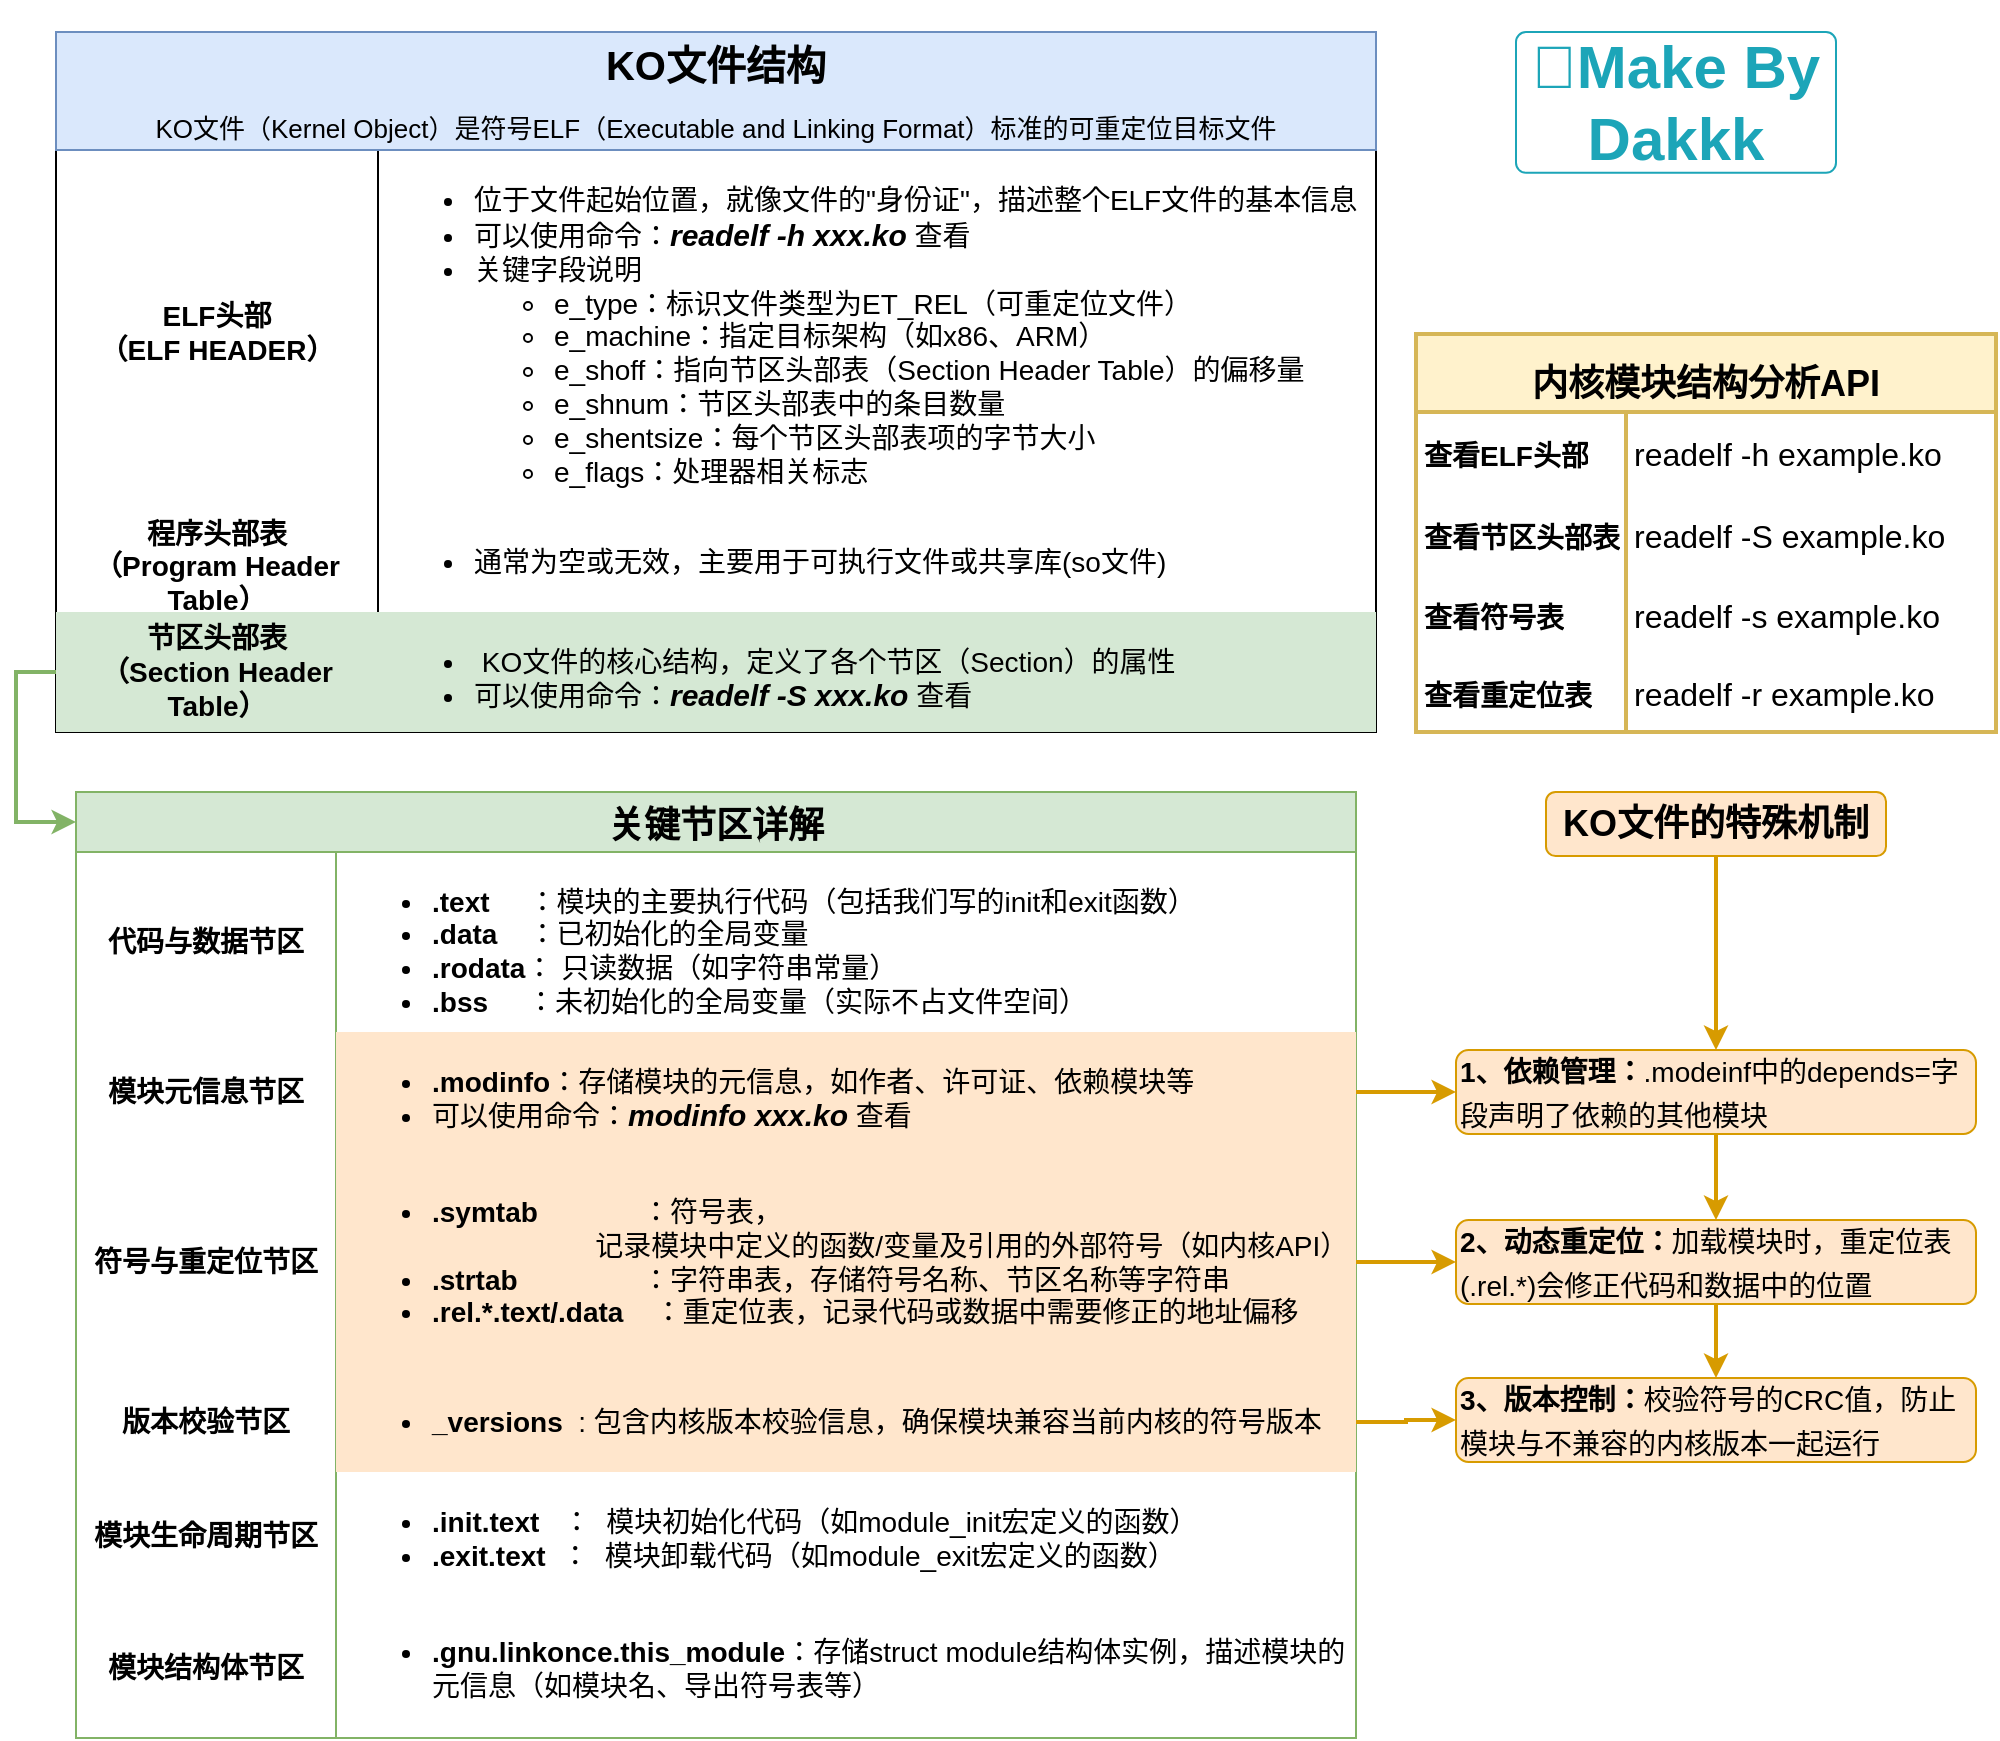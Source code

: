<mxfile version="27.0.9">
  <diagram name="第 1 页" id="5h4J5uamGmEi7DNVwQ6_">
    <mxGraphModel dx="1722" dy="1001" grid="1" gridSize="10" guides="1" tooltips="1" connect="1" arrows="1" fold="1" page="1" pageScale="1" pageWidth="1169" pageHeight="1654" math="0" shadow="0">
      <root>
        <mxCell id="0" />
        <mxCell id="1" parent="0" />
        <mxCell id="CiH82gb4F1CUQtViZD1s-8" value="" style="shape=table;startSize=0;container=1;collapsible=0;childLayout=tableLayout;fixedRows=1;rowLines=0;fontStyle=0;strokeColor=default;fontSize=14;fillColor=none;" vertex="1" parent="1">
          <mxGeometry x="40" y="79" width="660" height="291" as="geometry" />
        </mxCell>
        <mxCell id="CiH82gb4F1CUQtViZD1s-9" value="" style="shape=tableRow;horizontal=0;startSize=0;swimlaneHead=0;swimlaneBody=0;top=0;left=0;bottom=0;right=0;collapsible=0;dropTarget=0;fillColor=none;points=[[0,0.5],[1,0.5]];portConstraint=eastwest;strokeColor=inherit;fontSize=14;" vertex="1" parent="CiH82gb4F1CUQtViZD1s-8">
          <mxGeometry width="660" height="181" as="geometry" />
        </mxCell>
        <mxCell id="CiH82gb4F1CUQtViZD1s-10" value="&lt;b&gt;ELF头部&lt;br&gt;（ELF HEADER）&lt;/b&gt;" style="shape=partialRectangle;html=1;whiteSpace=wrap;connectable=0;fillColor=none;top=0;left=0;bottom=0;right=0;overflow=hidden;pointerEvents=1;strokeColor=inherit;fontSize=14;" vertex="1" parent="CiH82gb4F1CUQtViZD1s-9">
          <mxGeometry width="161" height="181" as="geometry">
            <mxRectangle width="161" height="181" as="alternateBounds" />
          </mxGeometry>
        </mxCell>
        <mxCell id="CiH82gb4F1CUQtViZD1s-11" value="&lt;ul&gt;&lt;li&gt;&lt;span style=&quot;background-color: transparent; color: light-dark(rgb(0, 0, 0), rgb(255, 255, 255));&quot;&gt;位于文件起始位置，就像文件的&quot;身份证&quot;，描述整个ELF文件的基本信息&lt;/span&gt;&lt;/li&gt;&lt;li&gt;&lt;span style=&quot;background-color: transparent; color: light-dark(rgb(0, 0, 0), rgb(255, 255, 255));&quot;&gt;可以使用命令：&lt;b&gt;&lt;font style=&quot;font-size: 15px;&quot;&gt;&lt;i&gt;readelf -h xxx.ko&lt;/i&gt;&lt;/font&gt;&lt;/b&gt; 查看&lt;/span&gt;&lt;/li&gt;&lt;li&gt;&lt;span style=&quot;background-color: transparent; color: light-dark(rgb(0, 0, 0), rgb(255, 255, 255));&quot;&gt;关键字段说明&lt;/span&gt;&lt;/li&gt;&lt;ul&gt;&lt;li&gt;e_type：标识文件类型为ET_REL（可重定位文件）&lt;/li&gt;&lt;li&gt;e_machine：指定目标架构（如x86、ARM）&lt;/li&gt;&lt;li&gt;e_shoff：指向节区头部表（Section Header Table）的偏移量&lt;/li&gt;&lt;li&gt;e_shnum：节区头部表中的条目数量&lt;/li&gt;&lt;li&gt;e_shentsize：每个节区头部表项的字节大小&lt;/li&gt;&lt;li&gt;e_flags：处理器相关标志&lt;/li&gt;&lt;/ul&gt;&lt;/ul&gt;" style="shape=partialRectangle;html=1;whiteSpace=wrap;connectable=0;fillColor=none;top=0;left=0;bottom=0;right=0;align=left;spacingLeft=6;overflow=hidden;strokeColor=inherit;fontSize=14;" vertex="1" parent="CiH82gb4F1CUQtViZD1s-9">
          <mxGeometry x="161" width="499" height="181" as="geometry">
            <mxRectangle width="499" height="181" as="alternateBounds" />
          </mxGeometry>
        </mxCell>
        <mxCell id="CiH82gb4F1CUQtViZD1s-12" value="" style="shape=tableRow;horizontal=0;startSize=0;swimlaneHead=0;swimlaneBody=0;top=0;left=0;bottom=0;right=0;collapsible=0;dropTarget=0;fillColor=none;points=[[0,0.5],[1,0.5]];portConstraint=eastwest;strokeColor=inherit;fontSize=14;" vertex="1" parent="CiH82gb4F1CUQtViZD1s-8">
          <mxGeometry y="181" width="660" height="50" as="geometry" />
        </mxCell>
        <mxCell id="CiH82gb4F1CUQtViZD1s-13" value="&lt;b&gt;程序头部表&lt;br&gt;（Program Header Table）&lt;/b&gt;" style="shape=partialRectangle;html=1;whiteSpace=wrap;connectable=0;fillColor=none;top=0;left=0;bottom=0;right=0;overflow=hidden;strokeColor=inherit;fontSize=14;" vertex="1" parent="CiH82gb4F1CUQtViZD1s-12">
          <mxGeometry width="161" height="50" as="geometry">
            <mxRectangle width="161" height="50" as="alternateBounds" />
          </mxGeometry>
        </mxCell>
        <mxCell id="CiH82gb4F1CUQtViZD1s-14" value="&lt;ul&gt;&lt;li&gt;通常为空或无效，主要用于可执行文件或共享库(so文件)&lt;/li&gt;&lt;/ul&gt;" style="shape=partialRectangle;html=1;whiteSpace=wrap;connectable=0;fillColor=none;top=0;left=0;bottom=0;right=0;align=left;spacingLeft=6;overflow=hidden;strokeColor=inherit;fontSize=14;" vertex="1" parent="CiH82gb4F1CUQtViZD1s-12">
          <mxGeometry x="161" width="499" height="50" as="geometry">
            <mxRectangle width="499" height="50" as="alternateBounds" />
          </mxGeometry>
        </mxCell>
        <mxCell id="CiH82gb4F1CUQtViZD1s-15" value="" style="shape=tableRow;horizontal=0;startSize=0;swimlaneHead=0;swimlaneBody=0;top=0;left=0;bottom=0;right=0;collapsible=0;dropTarget=0;fillColor=none;points=[[0,0.5],[1,0.5]];portConstraint=eastwest;strokeColor=inherit;fontSize=14;" vertex="1" parent="CiH82gb4F1CUQtViZD1s-8">
          <mxGeometry y="231" width="660" height="60" as="geometry" />
        </mxCell>
        <mxCell id="CiH82gb4F1CUQtViZD1s-16" value="&lt;b&gt;节区头部表&lt;br&gt;（Section Header Table）&lt;/b&gt;" style="shape=partialRectangle;html=1;whiteSpace=wrap;connectable=0;fillColor=#d5e8d4;top=0;left=0;bottom=0;right=0;overflow=hidden;strokeColor=inherit;fontSize=14;" vertex="1" parent="CiH82gb4F1CUQtViZD1s-15">
          <mxGeometry width="161" height="60" as="geometry">
            <mxRectangle width="161" height="60" as="alternateBounds" />
          </mxGeometry>
        </mxCell>
        <mxCell id="CiH82gb4F1CUQtViZD1s-17" value="&lt;ul&gt;&lt;li&gt;&amp;nbsp;KO文件的核心结构，定义了各个节区（Section）的属性&lt;/li&gt;&lt;li&gt;&lt;span style=&quot;background-color: transparent; color: light-dark(rgb(0, 0, 0), rgb(255, 255, 255));&quot;&gt;可以使用命令：&lt;b&gt;&lt;font style=&quot;font-size: 15px;&quot;&gt;&lt;i&gt;readelf -S xxx.ko&lt;/i&gt;&lt;/font&gt;&lt;/b&gt;&amp;nbsp;查看&lt;/span&gt;&lt;/li&gt;&lt;/ul&gt;" style="shape=partialRectangle;html=1;whiteSpace=wrap;connectable=0;fillColor=#d5e8d4;top=0;left=0;bottom=0;right=0;align=left;spacingLeft=6;overflow=hidden;strokeColor=#82b366;fontSize=14;" vertex="1" parent="CiH82gb4F1CUQtViZD1s-15">
          <mxGeometry x="161" width="499" height="60" as="geometry">
            <mxRectangle width="499" height="60" as="alternateBounds" />
          </mxGeometry>
        </mxCell>
        <mxCell id="CiH82gb4F1CUQtViZD1s-27" value="&lt;h1&gt;&lt;font style=&quot;&quot;&gt;&lt;span style=&quot;font-size: 20px;&quot;&gt;KO文件结构&lt;/span&gt;&lt;br&gt;&lt;font style=&quot;font-size: 13px; font-weight: normal;&quot;&gt;KO文件（Kernel Object）是符号ELF（Executable and Linking Format）标准的可重定位目标文件&lt;/font&gt;&lt;/font&gt;&lt;/h1&gt;" style="rounded=0;whiteSpace=wrap;html=1;fillColor=#dae8fc;strokeColor=#6c8ebf;" vertex="1" parent="1">
          <mxGeometry x="40" y="20" width="660" height="59" as="geometry" />
        </mxCell>
        <mxCell id="CiH82gb4F1CUQtViZD1s-28" value="" style="shape=table;startSize=0;container=1;collapsible=0;childLayout=tableLayout;fixedRows=1;rowLines=0;fontStyle=0;strokeColor=#82b366;fontSize=14;fillColor=none;" vertex="1" parent="1">
          <mxGeometry x="50" y="430" width="640" height="443.0" as="geometry" />
        </mxCell>
        <mxCell id="CiH82gb4F1CUQtViZD1s-29" value="" style="shape=tableRow;horizontal=0;startSize=0;swimlaneHead=0;swimlaneBody=0;top=0;left=0;bottom=0;right=0;collapsible=0;dropTarget=0;fillColor=none;points=[[0,0.5],[1,0.5]];portConstraint=eastwest;strokeColor=inherit;fontSize=14;" vertex="1" parent="CiH82gb4F1CUQtViZD1s-28">
          <mxGeometry width="640" height="90" as="geometry" />
        </mxCell>
        <mxCell id="CiH82gb4F1CUQtViZD1s-30" value="&lt;b&gt;代码与数据节区&lt;/b&gt;" style="shape=partialRectangle;html=1;whiteSpace=wrap;connectable=0;fillColor=none;top=0;left=0;bottom=0;right=0;overflow=hidden;pointerEvents=1;strokeColor=inherit;fontSize=14;" vertex="1" parent="CiH82gb4F1CUQtViZD1s-29">
          <mxGeometry width="130" height="90" as="geometry">
            <mxRectangle width="130" height="90" as="alternateBounds" />
          </mxGeometry>
        </mxCell>
        <mxCell id="CiH82gb4F1CUQtViZD1s-31" value="&lt;ul&gt;&lt;li&gt;&lt;b&gt;.text&amp;nbsp; &amp;nbsp; &amp;nbsp;&lt;/b&gt;：模块的主要执行代码（包括我们写的init和exit函数）&lt;/li&gt;&lt;li&gt;&lt;b&gt;.data&amp;nbsp; &amp;nbsp;&amp;nbsp;&lt;/b&gt;：已初始化的全局变量&lt;/li&gt;&lt;li&gt;&lt;b&gt;.rodata&lt;/b&gt;： 只读数据（如字符串常量）&lt;/li&gt;&lt;li&gt;&lt;b&gt;.bss&amp;nbsp; &amp;nbsp; &amp;nbsp;&lt;/b&gt;：未初始化的全局变量（实际不占文件空间）&lt;/li&gt;&lt;/ul&gt;" style="shape=partialRectangle;html=1;whiteSpace=wrap;connectable=0;fillColor=none;top=0;left=0;bottom=0;right=0;align=left;spacingLeft=6;overflow=hidden;strokeColor=inherit;fontSize=14;" vertex="1" parent="CiH82gb4F1CUQtViZD1s-29">
          <mxGeometry x="130" width="510" height="90" as="geometry">
            <mxRectangle width="510" height="90" as="alternateBounds" />
          </mxGeometry>
        </mxCell>
        <mxCell id="CiH82gb4F1CUQtViZD1s-32" value="" style="shape=tableRow;horizontal=0;startSize=0;swimlaneHead=0;swimlaneBody=0;top=0;left=0;bottom=0;right=0;collapsible=0;dropTarget=0;fillColor=none;points=[[0,0.5],[1,0.5]];portConstraint=eastwest;strokeColor=inherit;fontSize=14;" vertex="1" parent="CiH82gb4F1CUQtViZD1s-28">
          <mxGeometry y="90" width="640" height="60" as="geometry" />
        </mxCell>
        <mxCell id="CiH82gb4F1CUQtViZD1s-33" value="&lt;b&gt;模块元信息节区&lt;/b&gt;" style="shape=partialRectangle;html=1;whiteSpace=wrap;connectable=0;fillColor=none;top=0;left=0;bottom=0;right=0;overflow=hidden;strokeColor=inherit;fontSize=14;" vertex="1" parent="CiH82gb4F1CUQtViZD1s-32">
          <mxGeometry width="130" height="60" as="geometry">
            <mxRectangle width="130" height="60" as="alternateBounds" />
          </mxGeometry>
        </mxCell>
        <mxCell id="CiH82gb4F1CUQtViZD1s-34" value="&lt;ul&gt;&lt;li&gt;&lt;b&gt;.modinfo&lt;/b&gt;：存储模块的元信息，如作者、许可证、依赖模块等&lt;/li&gt;&lt;li&gt;&lt;span style=&quot;background-color: transparent; color: light-dark(rgb(0, 0, 0), rgb(255, 255, 255));&quot;&gt;可以使用命令：&lt;b&gt;&lt;font style=&quot;font-size: 15px;&quot;&gt;&lt;i&gt;modinfo xxx.ko&lt;/i&gt;&lt;/font&gt;&lt;/b&gt;&amp;nbsp;查看&lt;/span&gt;&lt;/li&gt;&lt;/ul&gt;" style="shape=partialRectangle;html=1;whiteSpace=wrap;connectable=0;fillColor=#ffe6cc;top=0;left=0;bottom=0;right=0;align=left;spacingLeft=6;overflow=hidden;strokeColor=#d79b00;fontSize=14;" vertex="1" parent="CiH82gb4F1CUQtViZD1s-32">
          <mxGeometry x="130" width="510" height="60" as="geometry">
            <mxRectangle width="510" height="60" as="alternateBounds" />
          </mxGeometry>
        </mxCell>
        <mxCell id="CiH82gb4F1CUQtViZD1s-35" value="" style="shape=tableRow;horizontal=0;startSize=0;swimlaneHead=0;swimlaneBody=0;top=0;left=0;bottom=0;right=0;collapsible=0;dropTarget=0;fillColor=none;points=[[0,0.5],[1,0.5]];portConstraint=eastwest;strokeColor=inherit;fontSize=14;" vertex="1" parent="CiH82gb4F1CUQtViZD1s-28">
          <mxGeometry y="150" width="640" height="110" as="geometry" />
        </mxCell>
        <mxCell id="CiH82gb4F1CUQtViZD1s-36" value="&lt;b&gt;符号与重定位节区&lt;/b&gt;" style="shape=partialRectangle;html=1;whiteSpace=wrap;connectable=0;fillColor=none;top=0;left=0;bottom=0;right=0;overflow=hidden;strokeColor=inherit;fontSize=14;" vertex="1" parent="CiH82gb4F1CUQtViZD1s-35">
          <mxGeometry width="130" height="110" as="geometry">
            <mxRectangle width="130" height="110" as="alternateBounds" />
          </mxGeometry>
        </mxCell>
        <mxCell id="CiH82gb4F1CUQtViZD1s-37" value="&lt;ul&gt;&lt;li&gt;&lt;b&gt;.symtab&lt;/b&gt;&lt;span style=&quot;white-space:pre&quot;&gt;&#x9;&lt;/span&gt;&amp;nbsp; &amp;nbsp; &amp;nbsp; &amp;nbsp; &amp;nbsp; &amp;nbsp;：符号表，&lt;br&gt;&amp;nbsp; &amp;nbsp; &amp;nbsp; &amp;nbsp; &amp;nbsp; &amp;nbsp; &amp;nbsp; &amp;nbsp; &amp;nbsp; &amp;nbsp; &amp;nbsp;记录模块中定义的函数/变量及引用的外部符号（如内核API）&lt;/li&gt;&lt;li&gt;&lt;b&gt;.strtab&lt;/b&gt;&lt;span style=&quot;white-space:pre&quot;&gt;&#x9;&lt;/span&gt;&amp;nbsp; &amp;nbsp; &amp;nbsp; &amp;nbsp; &amp;nbsp; &amp;nbsp;：字符串表，存储符号名称、节区名称等字符串&lt;/li&gt;&lt;li&gt;&lt;b&gt;.rel.*.text/.data&lt;/b&gt;&amp;nbsp; &amp;nbsp; ：重定位表，记录代码或数据中需要修正的地址偏移&lt;/li&gt;&lt;/ul&gt;" style="shape=partialRectangle;html=1;whiteSpace=wrap;connectable=0;fillColor=#ffe6cc;top=0;left=0;bottom=0;right=0;align=left;spacingLeft=6;overflow=hidden;strokeColor=#d79b00;fontSize=14;" vertex="1" parent="CiH82gb4F1CUQtViZD1s-35">
          <mxGeometry x="130" width="510" height="110" as="geometry">
            <mxRectangle width="510" height="110" as="alternateBounds" />
          </mxGeometry>
        </mxCell>
        <mxCell id="CiH82gb4F1CUQtViZD1s-40" value="" style="shape=tableRow;horizontal=0;startSize=0;swimlaneHead=0;swimlaneBody=0;top=0;left=0;bottom=0;right=0;collapsible=0;dropTarget=0;fillColor=none;points=[[0,0.5],[1,0.5]];portConstraint=eastwest;strokeColor=inherit;fontSize=14;" vertex="1" parent="CiH82gb4F1CUQtViZD1s-28">
          <mxGeometry y="260" width="640" height="50" as="geometry" />
        </mxCell>
        <mxCell id="CiH82gb4F1CUQtViZD1s-41" value="&lt;b&gt;版本校验节区&lt;/b&gt;" style="shape=partialRectangle;html=1;whiteSpace=wrap;connectable=0;fillColor=none;top=0;left=0;bottom=0;right=0;overflow=hidden;strokeColor=inherit;fontSize=14;" vertex="1" parent="CiH82gb4F1CUQtViZD1s-40">
          <mxGeometry width="130" height="50" as="geometry">
            <mxRectangle width="130" height="50" as="alternateBounds" />
          </mxGeometry>
        </mxCell>
        <mxCell id="CiH82gb4F1CUQtViZD1s-42" value="&lt;ul&gt;&lt;li&gt;&lt;b&gt;_versions&amp;nbsp; &lt;/b&gt;: 包含内核版本校验信息，确保模块兼容当前内核的符号版本&lt;/li&gt;&lt;/ul&gt;" style="shape=partialRectangle;html=1;whiteSpace=wrap;connectable=0;fillColor=#ffe6cc;top=0;left=0;bottom=0;right=0;align=left;spacingLeft=6;overflow=hidden;strokeColor=#d79b00;fontSize=14;" vertex="1" parent="CiH82gb4F1CUQtViZD1s-40">
          <mxGeometry x="130" width="510" height="50" as="geometry">
            <mxRectangle width="510" height="50" as="alternateBounds" />
          </mxGeometry>
        </mxCell>
        <mxCell id="CiH82gb4F1CUQtViZD1s-43" value="" style="shape=tableRow;horizontal=0;startSize=0;swimlaneHead=0;swimlaneBody=0;top=0;left=0;bottom=0;right=0;collapsible=0;dropTarget=0;fillColor=none;points=[[0,0.5],[1,0.5]];portConstraint=eastwest;strokeColor=inherit;fontSize=14;" vertex="1" parent="CiH82gb4F1CUQtViZD1s-28">
          <mxGeometry y="310" width="640" height="63" as="geometry" />
        </mxCell>
        <mxCell id="CiH82gb4F1CUQtViZD1s-44" value="&lt;b&gt;模块生命周期节区&lt;/b&gt;" style="shape=partialRectangle;html=1;whiteSpace=wrap;connectable=0;fillColor=none;top=0;left=0;bottom=0;right=0;overflow=hidden;strokeColor=inherit;fontSize=14;" vertex="1" parent="CiH82gb4F1CUQtViZD1s-43">
          <mxGeometry width="130" height="63" as="geometry">
            <mxRectangle width="130" height="63" as="alternateBounds" />
          </mxGeometry>
        </mxCell>
        <mxCell id="CiH82gb4F1CUQtViZD1s-45" value="&lt;ul&gt;&lt;li&gt;&lt;b&gt;.init.text&lt;/b&gt;&amp;nbsp; &amp;nbsp;：&amp;nbsp; 模块初始化代码（如module_init宏定义的函数）&lt;/li&gt;&lt;li&gt;&lt;b&gt;.exit.text&lt;/b&gt;&amp;nbsp; ：&amp;nbsp; 模块卸载代码（如module_exit宏定义的函数）&lt;/li&gt;&lt;/ul&gt;" style="shape=partialRectangle;html=1;whiteSpace=wrap;connectable=0;fillColor=none;top=0;left=0;bottom=0;right=0;align=left;spacingLeft=6;overflow=hidden;strokeColor=inherit;fontSize=14;" vertex="1" parent="CiH82gb4F1CUQtViZD1s-43">
          <mxGeometry x="130" width="510" height="63" as="geometry">
            <mxRectangle width="510" height="63" as="alternateBounds" />
          </mxGeometry>
        </mxCell>
        <mxCell id="CiH82gb4F1CUQtViZD1s-46" value="" style="shape=tableRow;horizontal=0;startSize=0;swimlaneHead=0;swimlaneBody=0;top=0;left=0;bottom=0;right=0;collapsible=0;dropTarget=0;fillColor=none;points=[[0,0.5],[1,0.5]];portConstraint=eastwest;strokeColor=inherit;fontSize=14;" vertex="1" parent="CiH82gb4F1CUQtViZD1s-28">
          <mxGeometry y="373" width="640" height="70" as="geometry" />
        </mxCell>
        <mxCell id="CiH82gb4F1CUQtViZD1s-47" value="&lt;b&gt;模块结构体节区&lt;/b&gt;" style="shape=partialRectangle;html=1;whiteSpace=wrap;connectable=0;fillColor=none;top=0;left=0;bottom=0;right=0;overflow=hidden;strokeColor=inherit;fontSize=14;" vertex="1" parent="CiH82gb4F1CUQtViZD1s-46">
          <mxGeometry width="130" height="70" as="geometry">
            <mxRectangle width="130" height="70" as="alternateBounds" />
          </mxGeometry>
        </mxCell>
        <mxCell id="CiH82gb4F1CUQtViZD1s-48" value="&lt;ul&gt;&lt;li&gt;&lt;b&gt;.gnu.linkonce.this_module&lt;/b&gt;：存储struct module结构体实例，描述模块的元信息（如模块名、导出符号表等）&lt;/li&gt;&lt;/ul&gt;" style="shape=partialRectangle;html=1;whiteSpace=wrap;connectable=0;fillColor=none;top=0;left=0;bottom=0;right=0;align=left;spacingLeft=6;overflow=hidden;strokeColor=inherit;fontSize=14;" vertex="1" parent="CiH82gb4F1CUQtViZD1s-46">
          <mxGeometry x="130" width="510" height="70" as="geometry">
            <mxRectangle width="510" height="70" as="alternateBounds" />
          </mxGeometry>
        </mxCell>
        <mxCell id="CiH82gb4F1CUQtViZD1s-38" value="&lt;h1&gt;&lt;font style=&quot;&quot;&gt;&lt;font style=&quot;font-size: 18px;&quot;&gt;关键节区详解&lt;/font&gt;&lt;br&gt;&lt;/font&gt;&lt;/h1&gt;" style="rounded=0;whiteSpace=wrap;html=1;fillColor=#d5e8d4;strokeColor=#82b366;" vertex="1" parent="1">
          <mxGeometry x="50" y="400" width="640" height="30" as="geometry" />
        </mxCell>
        <mxCell id="CiH82gb4F1CUQtViZD1s-39" style="edgeStyle=orthogonalEdgeStyle;rounded=0;orthogonalLoop=1;jettySize=auto;html=1;entryX=0;entryY=0.5;entryDx=0;entryDy=0;fillColor=#d5e8d4;strokeColor=#82b366;strokeWidth=2;" edge="1" parent="1" source="CiH82gb4F1CUQtViZD1s-15" target="CiH82gb4F1CUQtViZD1s-38">
          <mxGeometry relative="1" as="geometry" />
        </mxCell>
        <mxCell id="CiH82gb4F1CUQtViZD1s-54" style="edgeStyle=orthogonalEdgeStyle;rounded=0;orthogonalLoop=1;jettySize=auto;html=1;entryX=0.5;entryY=0;entryDx=0;entryDy=0;fillColor=#ffe6cc;strokeColor=#d79b00;strokeWidth=2;" edge="1" parent="1" source="CiH82gb4F1CUQtViZD1s-50" target="CiH82gb4F1CUQtViZD1s-52">
          <mxGeometry relative="1" as="geometry" />
        </mxCell>
        <mxCell id="CiH82gb4F1CUQtViZD1s-50" value="&lt;h2&gt;&lt;font style=&quot;font-size: 18px;&quot;&gt;KO文件的特殊机制&lt;/font&gt;&lt;/h2&gt;" style="rounded=1;whiteSpace=wrap;html=1;fillColor=#ffe6cc;strokeColor=#d79b00;fontStyle=1" vertex="1" parent="1">
          <mxGeometry x="785" y="400" width="170" height="32" as="geometry" />
        </mxCell>
        <mxCell id="CiH82gb4F1CUQtViZD1s-57" value="" style="edgeStyle=orthogonalEdgeStyle;rounded=0;orthogonalLoop=1;jettySize=auto;html=1;fillColor=#ffe6cc;strokeColor=#d79b00;strokeWidth=2;" edge="1" parent="1" source="CiH82gb4F1CUQtViZD1s-52" target="CiH82gb4F1CUQtViZD1s-56">
          <mxGeometry relative="1" as="geometry" />
        </mxCell>
        <mxCell id="CiH82gb4F1CUQtViZD1s-52" value="&lt;h2&gt;&lt;font style=&quot;font-size: 14px;&quot;&gt;1、依赖管理：&lt;/font&gt;&lt;font style=&quot;font-weight: normal; font-size: 14px;&quot;&gt;.modeinf中的depends=字段声明了依赖的其他模块&lt;/font&gt;&lt;/h2&gt;" style="rounded=1;whiteSpace=wrap;html=1;fillColor=#ffe6cc;strokeColor=#d79b00;fontStyle=1;align=left;" vertex="1" parent="1">
          <mxGeometry x="740" y="529" width="260" height="42" as="geometry" />
        </mxCell>
        <mxCell id="CiH82gb4F1CUQtViZD1s-53" style="edgeStyle=orthogonalEdgeStyle;rounded=0;orthogonalLoop=1;jettySize=auto;html=1;entryX=0;entryY=0.5;entryDx=0;entryDy=0;fillColor=#ffe6cc;strokeColor=#d79b00;strokeWidth=2;" edge="1" parent="1" source="CiH82gb4F1CUQtViZD1s-32" target="CiH82gb4F1CUQtViZD1s-52">
          <mxGeometry relative="1" as="geometry">
            <mxPoint x="725" y="550" as="targetPoint" />
          </mxGeometry>
        </mxCell>
        <mxCell id="CiH82gb4F1CUQtViZD1s-60" value="" style="edgeStyle=orthogonalEdgeStyle;rounded=0;orthogonalLoop=1;jettySize=auto;html=1;fillColor=#ffe6cc;strokeColor=#d79b00;strokeWidth=2;" edge="1" parent="1" source="CiH82gb4F1CUQtViZD1s-56" target="CiH82gb4F1CUQtViZD1s-59">
          <mxGeometry relative="1" as="geometry" />
        </mxCell>
        <mxCell id="CiH82gb4F1CUQtViZD1s-56" value="&lt;h2&gt;&lt;font style=&quot;font-size: 14px;&quot;&gt;2、动态重定位：&lt;span style=&quot;font-weight: normal;&quot;&gt;加载模块时，重定位表(&lt;/span&gt;&lt;span style=&quot;font-weight: 400;&quot;&gt;.rel.*)会修正代码和数据中的位置&amp;nbsp;&lt;/span&gt;&lt;/font&gt;&lt;/h2&gt;" style="rounded=1;whiteSpace=wrap;html=1;fillColor=#ffe6cc;strokeColor=#d79b00;fontStyle=1;align=left;" vertex="1" parent="1">
          <mxGeometry x="740" y="614" width="260" height="42" as="geometry" />
        </mxCell>
        <mxCell id="CiH82gb4F1CUQtViZD1s-58" style="edgeStyle=orthogonalEdgeStyle;rounded=0;orthogonalLoop=1;jettySize=auto;html=1;entryX=0;entryY=0.5;entryDx=0;entryDy=0;fillColor=#ffe6cc;strokeColor=#d79b00;strokeWidth=2;" edge="1" parent="1" source="CiH82gb4F1CUQtViZD1s-35" target="CiH82gb4F1CUQtViZD1s-56">
          <mxGeometry relative="1" as="geometry">
            <mxPoint x="725" y="635.5" as="targetPoint" />
          </mxGeometry>
        </mxCell>
        <mxCell id="CiH82gb4F1CUQtViZD1s-59" value="&lt;h2&gt;&lt;font style=&quot;font-size: 14px;&quot;&gt;3、版本控制：&lt;span style=&quot;font-weight: normal;&quot;&gt;校验符号的CRC值，防止模块与不兼容的内核版本一起运行&amp;nbsp;&lt;/span&gt;&lt;/font&gt;&lt;/h2&gt;" style="rounded=1;whiteSpace=wrap;html=1;fillColor=#ffe6cc;strokeColor=#d79b00;fontStyle=1;align=left;" vertex="1" parent="1">
          <mxGeometry x="740" y="693" width="260" height="42" as="geometry" />
        </mxCell>
        <mxCell id="CiH82gb4F1CUQtViZD1s-61" style="edgeStyle=orthogonalEdgeStyle;rounded=0;orthogonalLoop=1;jettySize=auto;html=1;entryX=0;entryY=0.5;entryDx=0;entryDy=0;fillColor=#ffe6cc;strokeColor=#d79b00;strokeWidth=2;" edge="1" parent="1" source="CiH82gb4F1CUQtViZD1s-40" target="CiH82gb4F1CUQtViZD1s-59">
          <mxGeometry relative="1" as="geometry">
            <mxPoint x="725" y="715" as="targetPoint" />
          </mxGeometry>
        </mxCell>
        <mxCell id="CiH82gb4F1CUQtViZD1s-66" value="&lt;font style=&quot;font-size: 30px;&quot;&gt;🌻Make By Dakkk&lt;/font&gt;" style="html=1;shadow=0;dashed=0;shape=mxgraph.bootstrap.rrect;rSize=5;strokeColor=#1CA5B8;strokeWidth=1;fillColor=none;fontColor=#1CA5B8;whiteSpace=wrap;align=center;verticalAlign=middle;spacingLeft=0;fontStyle=1;fontSize=16;spacing=5;" vertex="1" parent="1">
          <mxGeometry x="770.0" y="20" width="160" height="70.39" as="geometry" />
        </mxCell>
        <mxCell id="CiH82gb4F1CUQtViZD1s-67" value="" style="shape=table;startSize=0;container=1;collapsible=0;childLayout=tableLayout;fixedRows=1;rowLines=0;fontStyle=0;strokeColor=#d6b656;fontSize=16;spacing=4;spacingTop=0;spacingLeft=0;spacingBottom=0;strokeWidth=2;fillColor=none;" vertex="1" parent="1">
          <mxGeometry x="720" y="210" width="290" height="160" as="geometry" />
        </mxCell>
        <mxCell id="CiH82gb4F1CUQtViZD1s-68" value="" style="shape=tableRow;horizontal=0;startSize=0;swimlaneHead=0;swimlaneBody=0;top=0;left=0;bottom=0;right=0;collapsible=0;dropTarget=0;fillColor=none;points=[[0,0.5],[1,0.5]];portConstraint=eastwest;strokeColor=inherit;fontSize=16;spacing=4;spacingTop=0;spacingLeft=0;spacingBottom=0;" vertex="1" parent="CiH82gb4F1CUQtViZD1s-67">
          <mxGeometry width="290" height="41" as="geometry" />
        </mxCell>
        <mxCell id="CiH82gb4F1CUQtViZD1s-69" value="&lt;font style=&quot;font-size: 14px;&quot;&gt;查看ELF头部&lt;/font&gt;" style="shape=partialRectangle;html=1;whiteSpace=wrap;connectable=0;fillColor=none;top=0;left=0;bottom=0;right=0;overflow=hidden;strokeColor=inherit;fontSize=16;fontStyle=1;align=left;spacing=4;spacingTop=0;spacingLeft=0;spacingBottom=0;" vertex="1" parent="CiH82gb4F1CUQtViZD1s-68">
          <mxGeometry width="105" height="41" as="geometry">
            <mxRectangle width="105" height="41" as="alternateBounds" />
          </mxGeometry>
        </mxCell>
        <mxCell id="CiH82gb4F1CUQtViZD1s-70" value="readelf -h example.ko" style="shape=partialRectangle;html=1;whiteSpace=wrap;connectable=0;fillColor=none;top=0;left=0;bottom=0;right=0;align=left;spacingLeft=0;overflow=hidden;strokeColor=inherit;fontSize=16;spacing=4;spacingTop=0;spacingBottom=0;strokeWidth=1;" vertex="1" parent="CiH82gb4F1CUQtViZD1s-68">
          <mxGeometry x="105" width="185" height="41" as="geometry">
            <mxRectangle width="185" height="41" as="alternateBounds" />
          </mxGeometry>
        </mxCell>
        <mxCell id="CiH82gb4F1CUQtViZD1s-71" value="" style="shape=tableRow;horizontal=0;startSize=0;swimlaneHead=0;swimlaneBody=0;top=0;left=0;bottom=0;right=0;collapsible=0;dropTarget=0;fillColor=none;points=[[0,0.5],[1,0.5]];portConstraint=eastwest;strokeColor=inherit;fontSize=16;spacing=4;spacingTop=0;spacingLeft=0;spacingBottom=0;" vertex="1" parent="CiH82gb4F1CUQtViZD1s-67">
          <mxGeometry y="41" width="290" height="41" as="geometry" />
        </mxCell>
        <mxCell id="CiH82gb4F1CUQtViZD1s-72" value="&lt;font style=&quot;font-size: 14px;&quot;&gt;查看节区头部表&lt;/font&gt;" style="shape=partialRectangle;html=1;whiteSpace=wrap;connectable=0;fillColor=none;top=0;left=0;bottom=0;right=0;overflow=hidden;strokeColor=inherit;fontSize=16;fontStyle=1;align=left;spacing=4;spacingTop=0;spacingLeft=0;spacingBottom=0;" vertex="1" parent="CiH82gb4F1CUQtViZD1s-71">
          <mxGeometry width="105" height="41" as="geometry">
            <mxRectangle width="105" height="41" as="alternateBounds" />
          </mxGeometry>
        </mxCell>
        <mxCell id="CiH82gb4F1CUQtViZD1s-73" value="readelf -S example.ko" style="shape=partialRectangle;html=1;whiteSpace=wrap;connectable=0;fillColor=none;top=0;left=0;bottom=0;right=0;align=left;spacingLeft=0;overflow=hidden;strokeColor=inherit;fontSize=16;spacing=4;spacingTop=0;spacingBottom=0;strokeWidth=1;" vertex="1" parent="CiH82gb4F1CUQtViZD1s-71">
          <mxGeometry x="105" width="185" height="41" as="geometry">
            <mxRectangle width="185" height="41" as="alternateBounds" />
          </mxGeometry>
        </mxCell>
        <mxCell id="CiH82gb4F1CUQtViZD1s-74" value="" style="shape=tableRow;horizontal=0;startSize=0;swimlaneHead=0;swimlaneBody=0;top=0;left=0;bottom=0;right=0;collapsible=0;dropTarget=0;fillColor=none;points=[[0,0.5],[1,0.5]];portConstraint=eastwest;strokeColor=inherit;fontSize=16;spacing=4;spacingTop=0;spacingLeft=0;spacingBottom=0;" vertex="1" parent="CiH82gb4F1CUQtViZD1s-67">
          <mxGeometry y="82" width="290" height="39" as="geometry" />
        </mxCell>
        <mxCell id="CiH82gb4F1CUQtViZD1s-75" value="&lt;font style=&quot;font-size: 14px;&quot;&gt;查看符号表&lt;/font&gt;" style="shape=partialRectangle;html=1;whiteSpace=wrap;connectable=0;fillColor=none;top=0;left=0;bottom=0;right=0;overflow=hidden;strokeColor=inherit;fontSize=16;fontStyle=1;align=left;spacing=4;spacingTop=0;spacingLeft=0;spacingBottom=0;" vertex="1" parent="CiH82gb4F1CUQtViZD1s-74">
          <mxGeometry width="105" height="39" as="geometry">
            <mxRectangle width="105" height="39" as="alternateBounds" />
          </mxGeometry>
        </mxCell>
        <mxCell id="CiH82gb4F1CUQtViZD1s-76" value="readelf -s example.ko" style="shape=partialRectangle;html=1;whiteSpace=wrap;connectable=0;fillColor=none;top=0;left=0;bottom=0;right=0;align=left;spacingLeft=0;overflow=hidden;strokeColor=inherit;fontSize=16;spacing=4;spacingTop=0;spacingBottom=0;strokeWidth=1;" vertex="1" parent="CiH82gb4F1CUQtViZD1s-74">
          <mxGeometry x="105" width="185" height="39" as="geometry">
            <mxRectangle width="185" height="39" as="alternateBounds" />
          </mxGeometry>
        </mxCell>
        <mxCell id="CiH82gb4F1CUQtViZD1s-81" value="" style="shape=tableRow;horizontal=0;startSize=0;swimlaneHead=0;swimlaneBody=0;top=0;left=0;bottom=0;right=0;collapsible=0;dropTarget=0;fillColor=none;points=[[0,0.5],[1,0.5]];portConstraint=eastwest;strokeColor=inherit;fontSize=16;spacing=4;spacingTop=0;spacingLeft=0;spacingBottom=0;" vertex="1" parent="CiH82gb4F1CUQtViZD1s-67">
          <mxGeometry y="121" width="290" height="39" as="geometry" />
        </mxCell>
        <mxCell id="CiH82gb4F1CUQtViZD1s-82" value="&lt;font style=&quot;font-size: 14px;&quot;&gt;查看重定位表&lt;/font&gt;" style="shape=partialRectangle;html=1;whiteSpace=wrap;connectable=0;fillColor=none;top=0;left=0;bottom=0;right=0;overflow=hidden;strokeColor=inherit;fontSize=16;fontStyle=1;align=left;spacing=4;spacingTop=0;spacingLeft=0;spacingBottom=0;" vertex="1" parent="CiH82gb4F1CUQtViZD1s-81">
          <mxGeometry width="105" height="39" as="geometry">
            <mxRectangle width="105" height="39" as="alternateBounds" />
          </mxGeometry>
        </mxCell>
        <mxCell id="CiH82gb4F1CUQtViZD1s-83" value="readelf -r example.ko" style="shape=partialRectangle;html=1;whiteSpace=wrap;connectable=0;fillColor=none;top=0;left=0;bottom=0;right=0;align=left;spacingLeft=0;overflow=hidden;strokeColor=inherit;fontSize=16;spacing=4;spacingTop=0;spacingBottom=0;strokeWidth=1;" vertex="1" parent="CiH82gb4F1CUQtViZD1s-81">
          <mxGeometry x="105" width="185" height="39" as="geometry">
            <mxRectangle width="185" height="39" as="alternateBounds" />
          </mxGeometry>
        </mxCell>
        <mxCell id="CiH82gb4F1CUQtViZD1s-80" value="&lt;h1&gt;&lt;font style=&quot;font-size: 18px;&quot;&gt;内核模块结构分析API&lt;/font&gt;&lt;/h1&gt;" style="rounded=0;whiteSpace=wrap;html=1;fontSize=16;fillColor=#fff2cc;strokeColor=#d6b656;strokeWidth=2;" vertex="1" parent="1">
          <mxGeometry x="720" y="171" width="290" height="39" as="geometry" />
        </mxCell>
      </root>
    </mxGraphModel>
  </diagram>
</mxfile>
